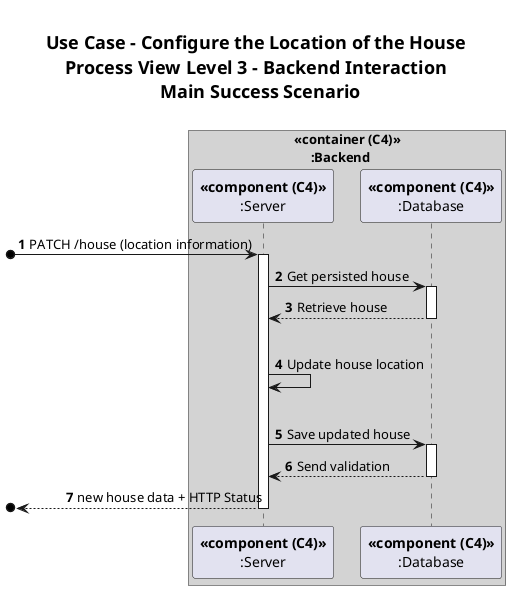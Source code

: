 @startuml
<style>
    title {
      HorizontalAlignment center
      FontSize 18
      padding 20
    }
</style>

title Use Case - Configure the Location of the House \nProcess View Level 3 - Backend Interaction \n Main Success Scenario
autonumber

!pragma teoz true

box "<<container (C4)>>\n     :Backend" #LightGrey
  participant "**<<component (C4)>>**\n:Server" as SERVER
  participant "**<<component (C4)>>**\n:Database" as DB
end box

[o-> SERVER : PATCH /house (location information)
activate SERVER

SERVER -> DB: Get persisted house
activate DB
DB --> SERVER: Retrieve house
deactivate DB
|||
SERVER -> SERVER : Update house location
|||
SERVER -> DB : Save updated house
activate DB
DB --> SERVER : Send validation
deactivate DB

[o<-- SERVER : new house data + HTTP Status
deactivate SERVER

@enduml